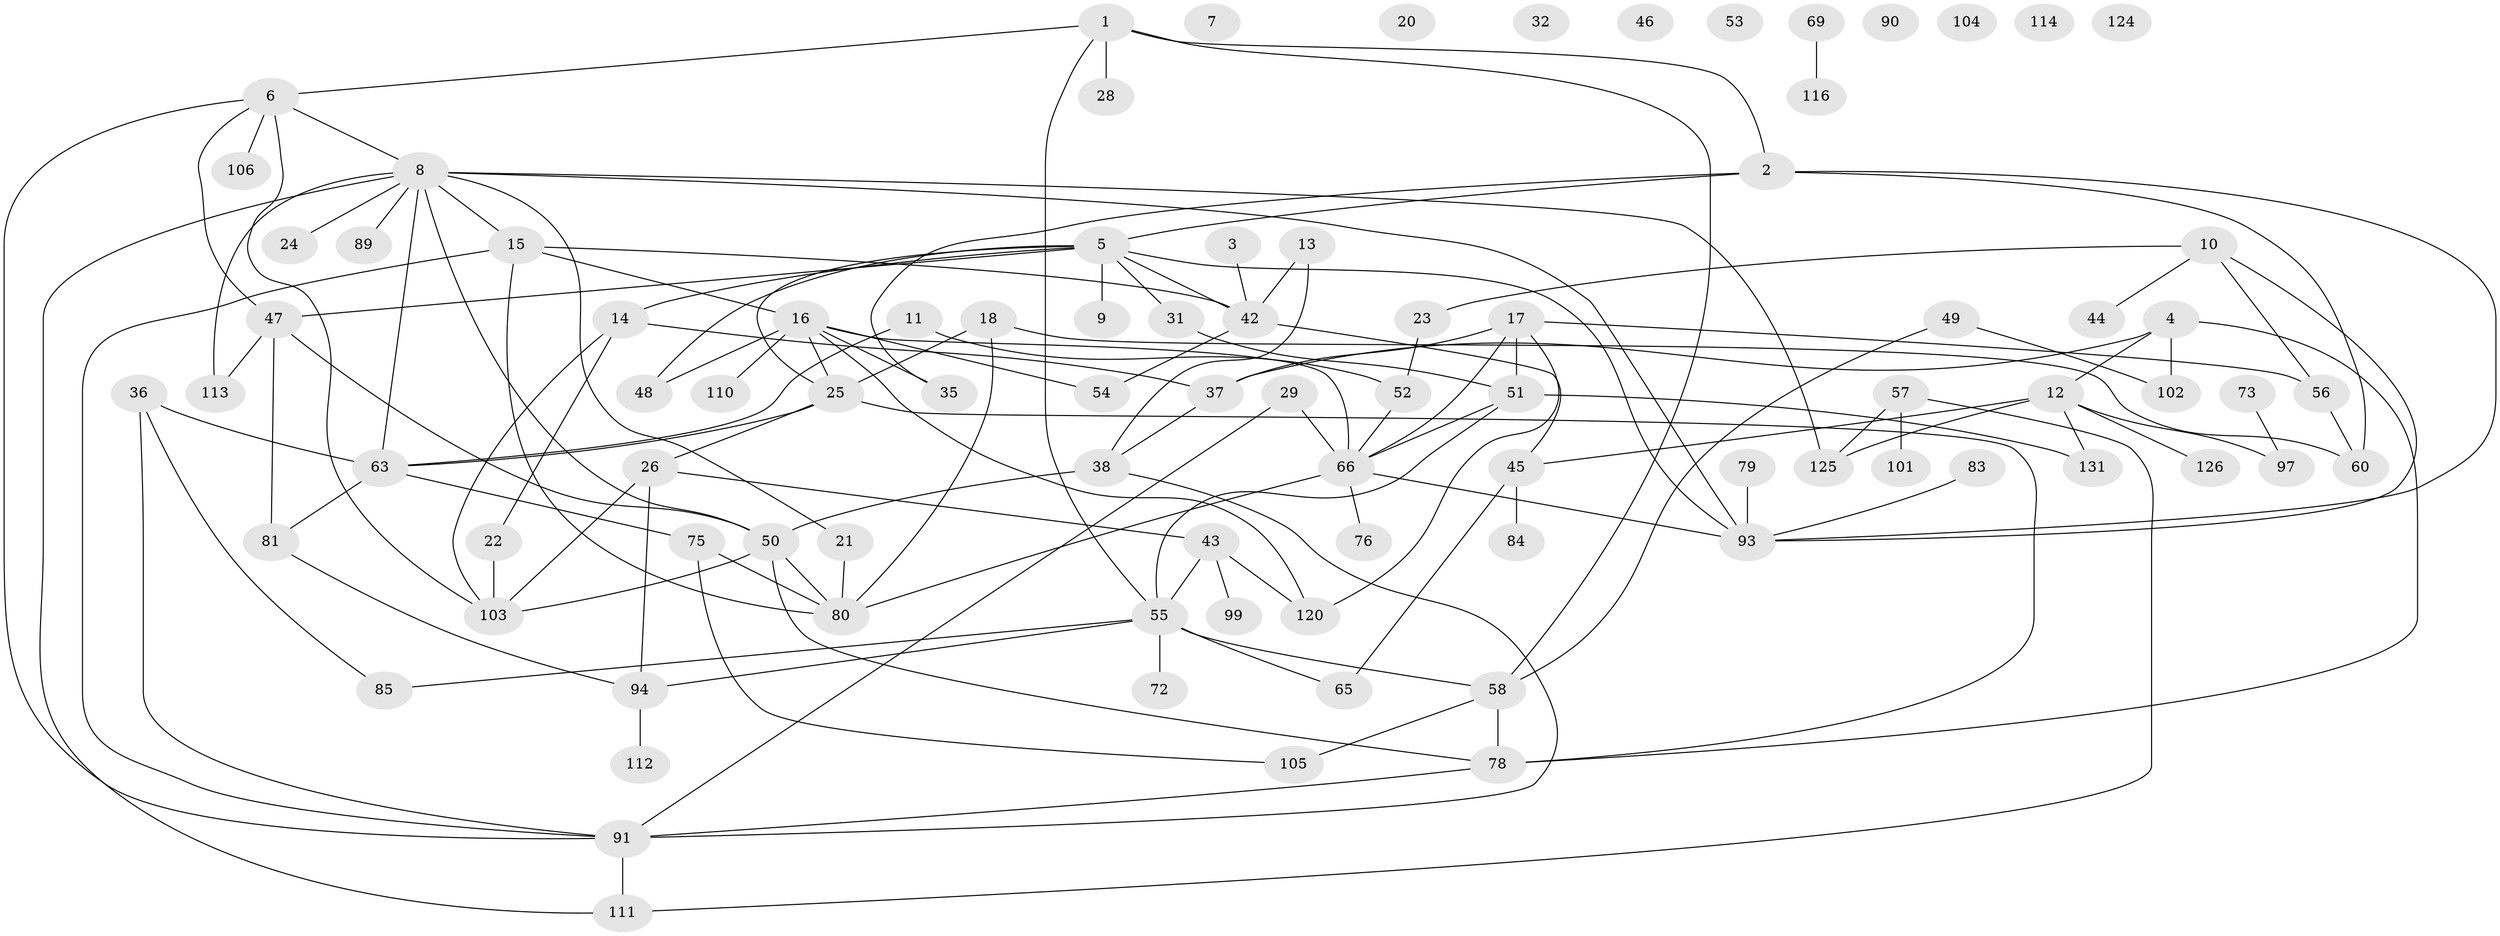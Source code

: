 // original degree distribution, {4: 0.183206106870229, 3: 0.20610687022900764, 1: 0.1984732824427481, 7: 0.015267175572519083, 5: 0.0916030534351145, 0: 0.06870229007633588, 9: 0.007633587786259542, 2: 0.20610687022900764, 6: 0.022900763358778626}
// Generated by graph-tools (version 1.1) at 2025/41/03/06/25 10:41:22]
// undirected, 90 vertices, 135 edges
graph export_dot {
graph [start="1"]
  node [color=gray90,style=filled];
  1 [super="+41"];
  2 [super="+62"];
  3;
  4;
  5 [super="+107"];
  6 [super="+34"];
  7;
  8 [super="+68"];
  9;
  10 [super="+40"];
  11;
  12 [super="+19"];
  13 [super="+27"];
  14 [super="+39"];
  15 [super="+109"];
  16 [super="+123"];
  17 [super="+119"];
  18;
  20;
  21;
  22;
  23 [super="+33"];
  24;
  25;
  26 [super="+30"];
  28;
  29;
  31;
  32;
  35;
  36 [super="+87"];
  37 [super="+108"];
  38;
  42 [super="+118"];
  43 [super="+64"];
  44;
  45 [super="+61"];
  46;
  47 [super="+74"];
  48 [super="+88"];
  49 [super="+122"];
  50 [super="+77"];
  51 [super="+70"];
  52;
  53;
  54 [super="+71"];
  55 [super="+115"];
  56 [super="+117"];
  57 [super="+86"];
  58 [super="+59"];
  60;
  63 [super="+100"];
  65 [super="+67"];
  66 [super="+96"];
  69;
  72;
  73;
  75;
  76 [super="+129"];
  78 [super="+127"];
  79;
  80 [super="+95"];
  81 [super="+82"];
  83;
  84;
  85;
  89;
  90;
  91 [super="+92"];
  93 [super="+98"];
  94;
  97;
  99;
  101;
  102 [super="+128"];
  103 [super="+130"];
  104;
  105;
  106;
  110;
  111;
  112;
  113 [super="+121"];
  114;
  116;
  120;
  124;
  125;
  126;
  131;
  1 -- 55;
  1 -- 58;
  1 -- 6;
  1 -- 2;
  1 -- 28;
  2 -- 93;
  2 -- 35;
  2 -- 60;
  2 -- 5;
  3 -- 42;
  4 -- 102;
  4 -- 12;
  4 -- 78;
  4 -- 37;
  5 -- 9;
  5 -- 31;
  5 -- 47;
  5 -- 48;
  5 -- 25;
  5 -- 42;
  5 -- 14;
  5 -- 93;
  6 -- 103;
  6 -- 106;
  6 -- 47;
  6 -- 8;
  6 -- 91;
  8 -- 15;
  8 -- 21;
  8 -- 24;
  8 -- 63 [weight=2];
  8 -- 89;
  8 -- 111;
  8 -- 125;
  8 -- 50;
  8 -- 93;
  8 -- 113;
  10 -- 23;
  10 -- 44;
  10 -- 56;
  10 -- 93;
  11 -- 52;
  11 -- 63;
  12 -- 97 [weight=2];
  12 -- 125;
  12 -- 131;
  12 -- 126;
  12 -- 45;
  13 -- 42;
  13 -- 38;
  14 -- 22;
  14 -- 37;
  14 -- 103;
  15 -- 91;
  15 -- 16;
  15 -- 42 [weight=2];
  15 -- 80;
  16 -- 35;
  16 -- 66;
  16 -- 54;
  16 -- 120;
  16 -- 25;
  16 -- 110;
  16 -- 48;
  17 -- 37;
  17 -- 66;
  17 -- 51;
  17 -- 56;
  17 -- 120;
  18 -- 25;
  18 -- 60;
  18 -- 80;
  21 -- 80;
  22 -- 103;
  23 -- 52;
  25 -- 26;
  25 -- 63;
  25 -- 78;
  26 -- 43;
  26 -- 94;
  26 -- 103;
  29 -- 66;
  29 -- 91;
  31 -- 51;
  36 -- 91;
  36 -- 63;
  36 -- 85;
  37 -- 38;
  38 -- 50;
  38 -- 91;
  42 -- 45;
  42 -- 54;
  43 -- 55;
  43 -- 99;
  43 -- 120;
  45 -- 65;
  45 -- 84;
  47 -- 50;
  47 -- 81;
  47 -- 113;
  49 -- 58;
  49 -- 102;
  50 -- 103;
  50 -- 80;
  50 -- 78;
  51 -- 131;
  51 -- 55;
  51 -- 66;
  52 -- 66;
  55 -- 65;
  55 -- 72;
  55 -- 85;
  55 -- 94;
  55 -- 58;
  56 -- 60;
  57 -- 101;
  57 -- 125;
  57 -- 111;
  58 -- 105;
  58 -- 78;
  63 -- 75;
  63 -- 81;
  66 -- 76;
  66 -- 80;
  66 -- 93;
  69 -- 116;
  73 -- 97;
  75 -- 105;
  75 -- 80;
  78 -- 91;
  79 -- 93;
  81 -- 94;
  83 -- 93;
  91 -- 111;
  94 -- 112;
}
